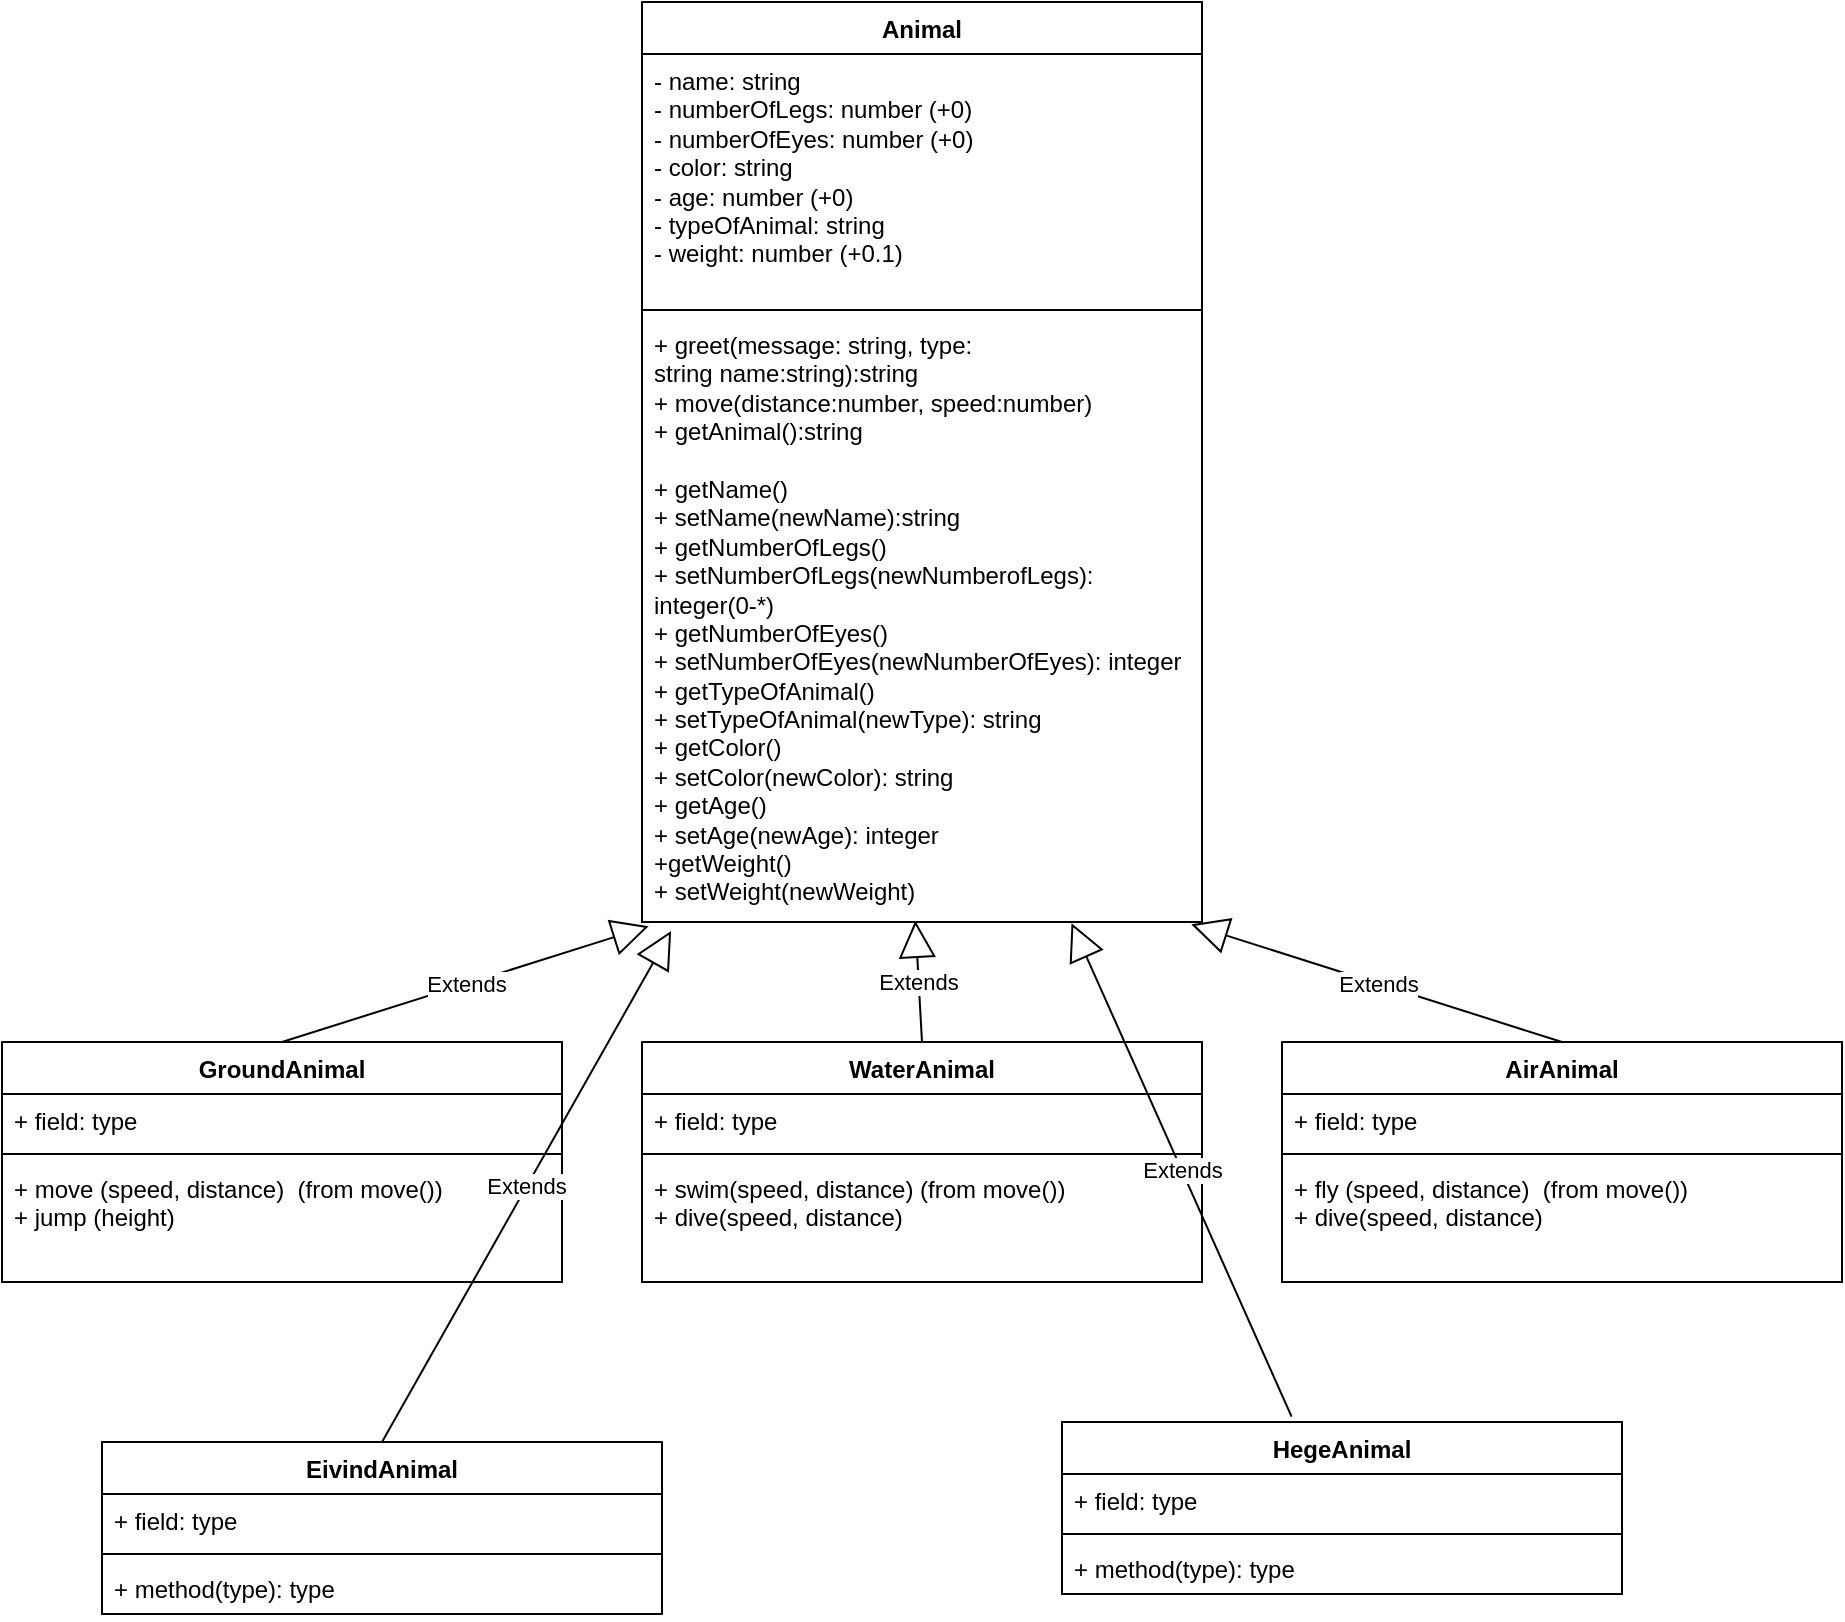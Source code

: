 <mxfile version="24.0.7" type="github">
  <diagram name="Page-1" id="2MS-s6YLC5v6uG3apD_g">
    <mxGraphModel dx="794" dy="458" grid="1" gridSize="10" guides="1" tooltips="1" connect="1" arrows="1" fold="1" page="1" pageScale="1" pageWidth="827" pageHeight="1169" math="0" shadow="0">
      <root>
        <mxCell id="0" />
        <mxCell id="1" parent="0" />
        <mxCell id="e3658H9JQ2eBRHRdhJrN-2" value="Animal" style="swimlane;fontStyle=1;align=center;verticalAlign=top;childLayout=stackLayout;horizontal=1;startSize=26;horizontalStack=0;resizeParent=1;resizeParentMax=0;resizeLast=0;collapsible=1;marginBottom=0;whiteSpace=wrap;html=1;" vertex="1" parent="1">
          <mxGeometry x="360" y="40" width="280" height="460" as="geometry" />
        </mxCell>
        <mxCell id="e3658H9JQ2eBRHRdhJrN-3" value="&lt;div&gt;- name: string&lt;br&gt;&lt;/div&gt;- numberOfLegs: number (+0)&lt;div&gt;- numberOfEyes: number (+0)&lt;/div&gt;&lt;div&gt;- color: string&lt;/div&gt;&lt;div&gt;- age: number (+0)&lt;/div&gt;&lt;div&gt;- typeOfAnimal: string&lt;/div&gt;&lt;div&gt;- weight: number (+0.1)&lt;/div&gt;" style="text;strokeColor=none;fillColor=none;align=left;verticalAlign=top;spacingLeft=4;spacingRight=4;overflow=hidden;rotatable=0;points=[[0,0.5],[1,0.5]];portConstraint=eastwest;whiteSpace=wrap;html=1;" vertex="1" parent="e3658H9JQ2eBRHRdhJrN-2">
          <mxGeometry y="26" width="280" height="124" as="geometry" />
        </mxCell>
        <mxCell id="e3658H9JQ2eBRHRdhJrN-4" value="" style="line;strokeWidth=1;fillColor=none;align=left;verticalAlign=middle;spacingTop=-1;spacingLeft=3;spacingRight=3;rotatable=0;labelPosition=right;points=[];portConstraint=eastwest;strokeColor=inherit;" vertex="1" parent="e3658H9JQ2eBRHRdhJrN-2">
          <mxGeometry y="150" width="280" height="8" as="geometry" />
        </mxCell>
        <mxCell id="e3658H9JQ2eBRHRdhJrN-5" value="+ greet(message: string, type: string&amp;nbsp;&lt;span style=&quot;background-color: initial;&quot;&gt;name:string):string&lt;/span&gt;&lt;div&gt;+ move(distance:number, speed:number)&lt;br&gt;&lt;div&gt;&lt;div&gt;+ getAnimal():string&lt;br&gt;&lt;/div&gt;&lt;div&gt;&lt;br&gt;&lt;/div&gt;&lt;div&gt;+ getName()&lt;/div&gt;&lt;div&gt;+ setName(newName):string&lt;/div&gt;&lt;div&gt;+ getNumberOfLegs()&lt;br&gt;&lt;/div&gt;&lt;div&gt;+ setNumberOfLegs(newNumberofLegs): integer(0-*)&lt;/div&gt;&lt;div&gt;+ getNumberOfEyes()&lt;br&gt;&lt;/div&gt;&lt;div&gt;+ setNumberOfEyes(newNumberOfEyes): integer&lt;/div&gt;&lt;div&gt;+ getTypeOfAnimal()&lt;br&gt;&lt;/div&gt;&lt;div&gt;+ setTypeOfAnimal(newType): string&lt;/div&gt;&lt;div&gt;+ getColor()&lt;br&gt;&lt;/div&gt;&lt;div&gt;+ setColor(newColor): string&lt;/div&gt;&lt;div&gt;+ getAge()&lt;/div&gt;&lt;div&gt;+ setAge(newAge): integer&amp;nbsp;&lt;/div&gt;&lt;div&gt;+getWeight()&lt;/div&gt;&lt;div&gt;+ setWeight(newWeight)&lt;/div&gt;&lt;div&gt;&lt;br&gt;&lt;/div&gt;&lt;/div&gt;&lt;/div&gt;" style="text;strokeColor=none;fillColor=none;align=left;verticalAlign=top;spacingLeft=4;spacingRight=4;overflow=hidden;rotatable=0;points=[[0,0.5],[1,0.5]];portConstraint=eastwest;whiteSpace=wrap;html=1;" vertex="1" parent="e3658H9JQ2eBRHRdhJrN-2">
          <mxGeometry y="158" width="280" height="302" as="geometry" />
        </mxCell>
        <mxCell id="e3658H9JQ2eBRHRdhJrN-10" value="GroundAnimal" style="swimlane;fontStyle=1;align=center;verticalAlign=top;childLayout=stackLayout;horizontal=1;startSize=26;horizontalStack=0;resizeParent=1;resizeParentMax=0;resizeLast=0;collapsible=1;marginBottom=0;whiteSpace=wrap;html=1;" vertex="1" parent="1">
          <mxGeometry x="40" y="560" width="280" height="120" as="geometry" />
        </mxCell>
        <mxCell id="e3658H9JQ2eBRHRdhJrN-11" value="+ field: type" style="text;strokeColor=none;fillColor=none;align=left;verticalAlign=top;spacingLeft=4;spacingRight=4;overflow=hidden;rotatable=0;points=[[0,0.5],[1,0.5]];portConstraint=eastwest;whiteSpace=wrap;html=1;" vertex="1" parent="e3658H9JQ2eBRHRdhJrN-10">
          <mxGeometry y="26" width="280" height="26" as="geometry" />
        </mxCell>
        <mxCell id="e3658H9JQ2eBRHRdhJrN-12" value="" style="line;strokeWidth=1;fillColor=none;align=left;verticalAlign=middle;spacingTop=-1;spacingLeft=3;spacingRight=3;rotatable=0;labelPosition=right;points=[];portConstraint=eastwest;strokeColor=inherit;" vertex="1" parent="e3658H9JQ2eBRHRdhJrN-10">
          <mxGeometry y="52" width="280" height="8" as="geometry" />
        </mxCell>
        <mxCell id="e3658H9JQ2eBRHRdhJrN-13" value="+ move (speed, distance)&amp;nbsp;&amp;nbsp;(from move())&lt;div&gt;+ jump (height)&lt;/div&gt;" style="text;strokeColor=none;fillColor=none;align=left;verticalAlign=top;spacingLeft=4;spacingRight=4;overflow=hidden;rotatable=0;points=[[0,0.5],[1,0.5]];portConstraint=eastwest;whiteSpace=wrap;html=1;" vertex="1" parent="e3658H9JQ2eBRHRdhJrN-10">
          <mxGeometry y="60" width="280" height="60" as="geometry" />
        </mxCell>
        <mxCell id="e3658H9JQ2eBRHRdhJrN-14" value="AirAnimal" style="swimlane;fontStyle=1;align=center;verticalAlign=top;childLayout=stackLayout;horizontal=1;startSize=26;horizontalStack=0;resizeParent=1;resizeParentMax=0;resizeLast=0;collapsible=1;marginBottom=0;whiteSpace=wrap;html=1;" vertex="1" parent="1">
          <mxGeometry x="680" y="560" width="280" height="120" as="geometry" />
        </mxCell>
        <mxCell id="e3658H9JQ2eBRHRdhJrN-15" value="+ field: type" style="text;strokeColor=none;fillColor=none;align=left;verticalAlign=top;spacingLeft=4;spacingRight=4;overflow=hidden;rotatable=0;points=[[0,0.5],[1,0.5]];portConstraint=eastwest;whiteSpace=wrap;html=1;" vertex="1" parent="e3658H9JQ2eBRHRdhJrN-14">
          <mxGeometry y="26" width="280" height="26" as="geometry" />
        </mxCell>
        <mxCell id="e3658H9JQ2eBRHRdhJrN-16" value="" style="line;strokeWidth=1;fillColor=none;align=left;verticalAlign=middle;spacingTop=-1;spacingLeft=3;spacingRight=3;rotatable=0;labelPosition=right;points=[];portConstraint=eastwest;strokeColor=inherit;" vertex="1" parent="e3658H9JQ2eBRHRdhJrN-14">
          <mxGeometry y="52" width="280" height="8" as="geometry" />
        </mxCell>
        <mxCell id="e3658H9JQ2eBRHRdhJrN-17" value="+ fly (speed, distance)&amp;nbsp;&amp;nbsp;(from move())&lt;div&gt;+ dive(speed, distance)&lt;br&gt;&lt;/div&gt;" style="text;strokeColor=none;fillColor=none;align=left;verticalAlign=top;spacingLeft=4;spacingRight=4;overflow=hidden;rotatable=0;points=[[0,0.5],[1,0.5]];portConstraint=eastwest;whiteSpace=wrap;html=1;" vertex="1" parent="e3658H9JQ2eBRHRdhJrN-14">
          <mxGeometry y="60" width="280" height="60" as="geometry" />
        </mxCell>
        <mxCell id="e3658H9JQ2eBRHRdhJrN-18" value="WaterAnimal" style="swimlane;fontStyle=1;align=center;verticalAlign=top;childLayout=stackLayout;horizontal=1;startSize=26;horizontalStack=0;resizeParent=1;resizeParentMax=0;resizeLast=0;collapsible=1;marginBottom=0;whiteSpace=wrap;html=1;" vertex="1" parent="1">
          <mxGeometry x="360" y="560" width="280" height="120" as="geometry" />
        </mxCell>
        <mxCell id="e3658H9JQ2eBRHRdhJrN-19" value="+ field: type" style="text;strokeColor=none;fillColor=none;align=left;verticalAlign=top;spacingLeft=4;spacingRight=4;overflow=hidden;rotatable=0;points=[[0,0.5],[1,0.5]];portConstraint=eastwest;whiteSpace=wrap;html=1;" vertex="1" parent="e3658H9JQ2eBRHRdhJrN-18">
          <mxGeometry y="26" width="280" height="26" as="geometry" />
        </mxCell>
        <mxCell id="e3658H9JQ2eBRHRdhJrN-20" value="" style="line;strokeWidth=1;fillColor=none;align=left;verticalAlign=middle;spacingTop=-1;spacingLeft=3;spacingRight=3;rotatable=0;labelPosition=right;points=[];portConstraint=eastwest;strokeColor=inherit;" vertex="1" parent="e3658H9JQ2eBRHRdhJrN-18">
          <mxGeometry y="52" width="280" height="8" as="geometry" />
        </mxCell>
        <mxCell id="e3658H9JQ2eBRHRdhJrN-21" value="+ swim(speed, distance) (from move())&lt;div&gt;+ dive(speed, distance)&lt;/div&gt;" style="text;strokeColor=none;fillColor=none;align=left;verticalAlign=top;spacingLeft=4;spacingRight=4;overflow=hidden;rotatable=0;points=[[0,0.5],[1,0.5]];portConstraint=eastwest;whiteSpace=wrap;html=1;" vertex="1" parent="e3658H9JQ2eBRHRdhJrN-18">
          <mxGeometry y="60" width="280" height="60" as="geometry" />
        </mxCell>
        <mxCell id="e3658H9JQ2eBRHRdhJrN-23" value="Extends" style="endArrow=block;endSize=16;endFill=0;html=1;rounded=0;entryX=0.012;entryY=1.007;entryDx=0;entryDy=0;entryPerimeter=0;exitX=0.5;exitY=0;exitDx=0;exitDy=0;" edge="1" parent="1" source="e3658H9JQ2eBRHRdhJrN-10" target="e3658H9JQ2eBRHRdhJrN-5">
          <mxGeometry width="160" relative="1" as="geometry">
            <mxPoint x="420" y="640" as="sourcePoint" />
            <mxPoint x="580" y="640" as="targetPoint" />
          </mxGeometry>
        </mxCell>
        <mxCell id="e3658H9JQ2eBRHRdhJrN-24" value="Extends" style="endArrow=block;endSize=16;endFill=0;html=1;rounded=0;entryX=0.488;entryY=0.998;entryDx=0;entryDy=0;entryPerimeter=0;exitX=0.5;exitY=0;exitDx=0;exitDy=0;" edge="1" parent="1" source="e3658H9JQ2eBRHRdhJrN-18" target="e3658H9JQ2eBRHRdhJrN-5">
          <mxGeometry width="160" relative="1" as="geometry">
            <mxPoint x="310" y="570" as="sourcePoint" />
            <mxPoint x="477" y="510" as="targetPoint" />
          </mxGeometry>
        </mxCell>
        <mxCell id="e3658H9JQ2eBRHRdhJrN-25" value="Extends" style="endArrow=block;endSize=16;endFill=0;html=1;rounded=0;entryX=0.981;entryY=1.004;entryDx=0;entryDy=0;entryPerimeter=0;exitX=0.5;exitY=0;exitDx=0;exitDy=0;" edge="1" parent="1" source="e3658H9JQ2eBRHRdhJrN-14" target="e3658H9JQ2eBRHRdhJrN-5">
          <mxGeometry width="160" relative="1" as="geometry">
            <mxPoint x="320" y="580" as="sourcePoint" />
            <mxPoint x="487" y="520" as="targetPoint" />
            <Array as="points" />
          </mxGeometry>
        </mxCell>
        <mxCell id="e3658H9JQ2eBRHRdhJrN-26" value="Extends" style="endArrow=block;endSize=16;endFill=0;html=1;rounded=0;entryX=0.052;entryY=1.015;entryDx=0;entryDy=0;entryPerimeter=0;exitX=0.5;exitY=0;exitDx=0;exitDy=0;" edge="1" parent="1" source="e3658H9JQ2eBRHRdhJrN-28" target="e3658H9JQ2eBRHRdhJrN-5">
          <mxGeometry width="160" relative="1" as="geometry">
            <mxPoint x="300" y="750" as="sourcePoint" />
            <mxPoint x="497" y="530" as="targetPoint" />
          </mxGeometry>
        </mxCell>
        <mxCell id="e3658H9JQ2eBRHRdhJrN-28" value="EivindAnimal" style="swimlane;fontStyle=1;align=center;verticalAlign=top;childLayout=stackLayout;horizontal=1;startSize=26;horizontalStack=0;resizeParent=1;resizeParentMax=0;resizeLast=0;collapsible=1;marginBottom=0;whiteSpace=wrap;html=1;" vertex="1" parent="1">
          <mxGeometry x="90" y="760" width="280" height="86" as="geometry" />
        </mxCell>
        <mxCell id="e3658H9JQ2eBRHRdhJrN-29" value="+ field: type" style="text;strokeColor=none;fillColor=none;align=left;verticalAlign=top;spacingLeft=4;spacingRight=4;overflow=hidden;rotatable=0;points=[[0,0.5],[1,0.5]];portConstraint=eastwest;whiteSpace=wrap;html=1;" vertex="1" parent="e3658H9JQ2eBRHRdhJrN-28">
          <mxGeometry y="26" width="280" height="26" as="geometry" />
        </mxCell>
        <mxCell id="e3658H9JQ2eBRHRdhJrN-30" value="" style="line;strokeWidth=1;fillColor=none;align=left;verticalAlign=middle;spacingTop=-1;spacingLeft=3;spacingRight=3;rotatable=0;labelPosition=right;points=[];portConstraint=eastwest;strokeColor=inherit;" vertex="1" parent="e3658H9JQ2eBRHRdhJrN-28">
          <mxGeometry y="52" width="280" height="8" as="geometry" />
        </mxCell>
        <mxCell id="e3658H9JQ2eBRHRdhJrN-31" value="+ method(type): type" style="text;strokeColor=none;fillColor=none;align=left;verticalAlign=top;spacingLeft=4;spacingRight=4;overflow=hidden;rotatable=0;points=[[0,0.5],[1,0.5]];portConstraint=eastwest;whiteSpace=wrap;html=1;" vertex="1" parent="e3658H9JQ2eBRHRdhJrN-28">
          <mxGeometry y="60" width="280" height="26" as="geometry" />
        </mxCell>
        <mxCell id="e3658H9JQ2eBRHRdhJrN-32" value="HegeAnimal" style="swimlane;fontStyle=1;align=center;verticalAlign=top;childLayout=stackLayout;horizontal=1;startSize=26;horizontalStack=0;resizeParent=1;resizeParentMax=0;resizeLast=0;collapsible=1;marginBottom=0;whiteSpace=wrap;html=1;" vertex="1" parent="1">
          <mxGeometry x="570" y="750" width="280" height="86" as="geometry" />
        </mxCell>
        <mxCell id="e3658H9JQ2eBRHRdhJrN-33" value="+ field: type" style="text;strokeColor=none;fillColor=none;align=left;verticalAlign=top;spacingLeft=4;spacingRight=4;overflow=hidden;rotatable=0;points=[[0,0.5],[1,0.5]];portConstraint=eastwest;whiteSpace=wrap;html=1;" vertex="1" parent="e3658H9JQ2eBRHRdhJrN-32">
          <mxGeometry y="26" width="280" height="26" as="geometry" />
        </mxCell>
        <mxCell id="e3658H9JQ2eBRHRdhJrN-34" value="" style="line;strokeWidth=1;fillColor=none;align=left;verticalAlign=middle;spacingTop=-1;spacingLeft=3;spacingRight=3;rotatable=0;labelPosition=right;points=[];portConstraint=eastwest;strokeColor=inherit;" vertex="1" parent="e3658H9JQ2eBRHRdhJrN-32">
          <mxGeometry y="52" width="280" height="8" as="geometry" />
        </mxCell>
        <mxCell id="e3658H9JQ2eBRHRdhJrN-35" value="+ method(type): type" style="text;strokeColor=none;fillColor=none;align=left;verticalAlign=top;spacingLeft=4;spacingRight=4;overflow=hidden;rotatable=0;points=[[0,0.5],[1,0.5]];portConstraint=eastwest;whiteSpace=wrap;html=1;" vertex="1" parent="e3658H9JQ2eBRHRdhJrN-32">
          <mxGeometry y="60" width="280" height="26" as="geometry" />
        </mxCell>
        <mxCell id="e3658H9JQ2eBRHRdhJrN-36" value="Extends" style="endArrow=block;endSize=16;endFill=0;html=1;rounded=0;entryX=0.767;entryY=1.002;entryDx=0;entryDy=0;entryPerimeter=0;exitX=0.41;exitY=-0.031;exitDx=0;exitDy=0;exitPerimeter=0;" edge="1" parent="1" source="e3658H9JQ2eBRHRdhJrN-32" target="e3658H9JQ2eBRHRdhJrN-5">
          <mxGeometry width="160" relative="1" as="geometry">
            <mxPoint x="830" y="570" as="sourcePoint" />
            <mxPoint x="645" y="511" as="targetPoint" />
            <Array as="points" />
          </mxGeometry>
        </mxCell>
      </root>
    </mxGraphModel>
  </diagram>
</mxfile>
